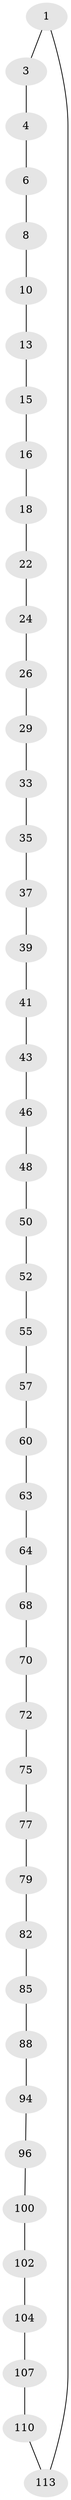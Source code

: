 // original degree distribution, {2: 1.0}
// Generated by graph-tools (version 1.1) at 2025/20/03/04/25 18:20:02]
// undirected, 46 vertices, 46 edges
graph export_dot {
graph [start="1"]
  node [color=gray90,style=filled];
  1 [super="+2+117"];
  3;
  4 [super="+5"];
  6 [super="+7"];
  8 [super="+9"];
  10 [super="+11"];
  13 [super="+14"];
  15;
  16 [super="+17"];
  18 [super="+19"];
  22 [super="+23"];
  24 [super="+25"];
  26 [super="+27"];
  29 [super="+30"];
  33 [super="+34"];
  35 [super="+36"];
  37 [super="+38"];
  39 [super="+40"];
  41 [super="+42"];
  43 [super="+44"];
  46 [super="+47"];
  48 [super="+49"];
  50 [super="+51"];
  52 [super="+53"];
  55 [super="+56"];
  57 [super="+58"];
  60 [super="+61"];
  63;
  64 [super="+65"];
  68 [super="+69"];
  70 [super="+71"];
  72 [super="+73"];
  75 [super="+76"];
  77 [super="+78"];
  79 [super="+80"];
  82 [super="+83"];
  85 [super="+86"];
  88 [super="+89"];
  94 [super="+95"];
  96 [super="+97"];
  100 [super="+101"];
  102 [super="+103"];
  104 [super="+105"];
  107 [super="+108"];
  110 [super="+111"];
  113 [super="+114"];
  1 -- 3;
  1 -- 113;
  3 -- 4;
  4 -- 6;
  6 -- 8;
  8 -- 10;
  10 -- 13;
  13 -- 15;
  15 -- 16;
  16 -- 18;
  18 -- 22;
  22 -- 24;
  24 -- 26;
  26 -- 29;
  29 -- 33;
  33 -- 35;
  35 -- 37;
  37 -- 39;
  39 -- 41;
  41 -- 43;
  43 -- 46;
  46 -- 48;
  48 -- 50;
  50 -- 52;
  52 -- 55;
  55 -- 57;
  57 -- 60;
  60 -- 63;
  63 -- 64;
  64 -- 68;
  68 -- 70;
  70 -- 72;
  72 -- 75;
  75 -- 77;
  77 -- 79;
  79 -- 82;
  82 -- 85;
  85 -- 88;
  88 -- 94;
  94 -- 96;
  96 -- 100;
  100 -- 102;
  102 -- 104;
  104 -- 107;
  107 -- 110;
  110 -- 113;
}
